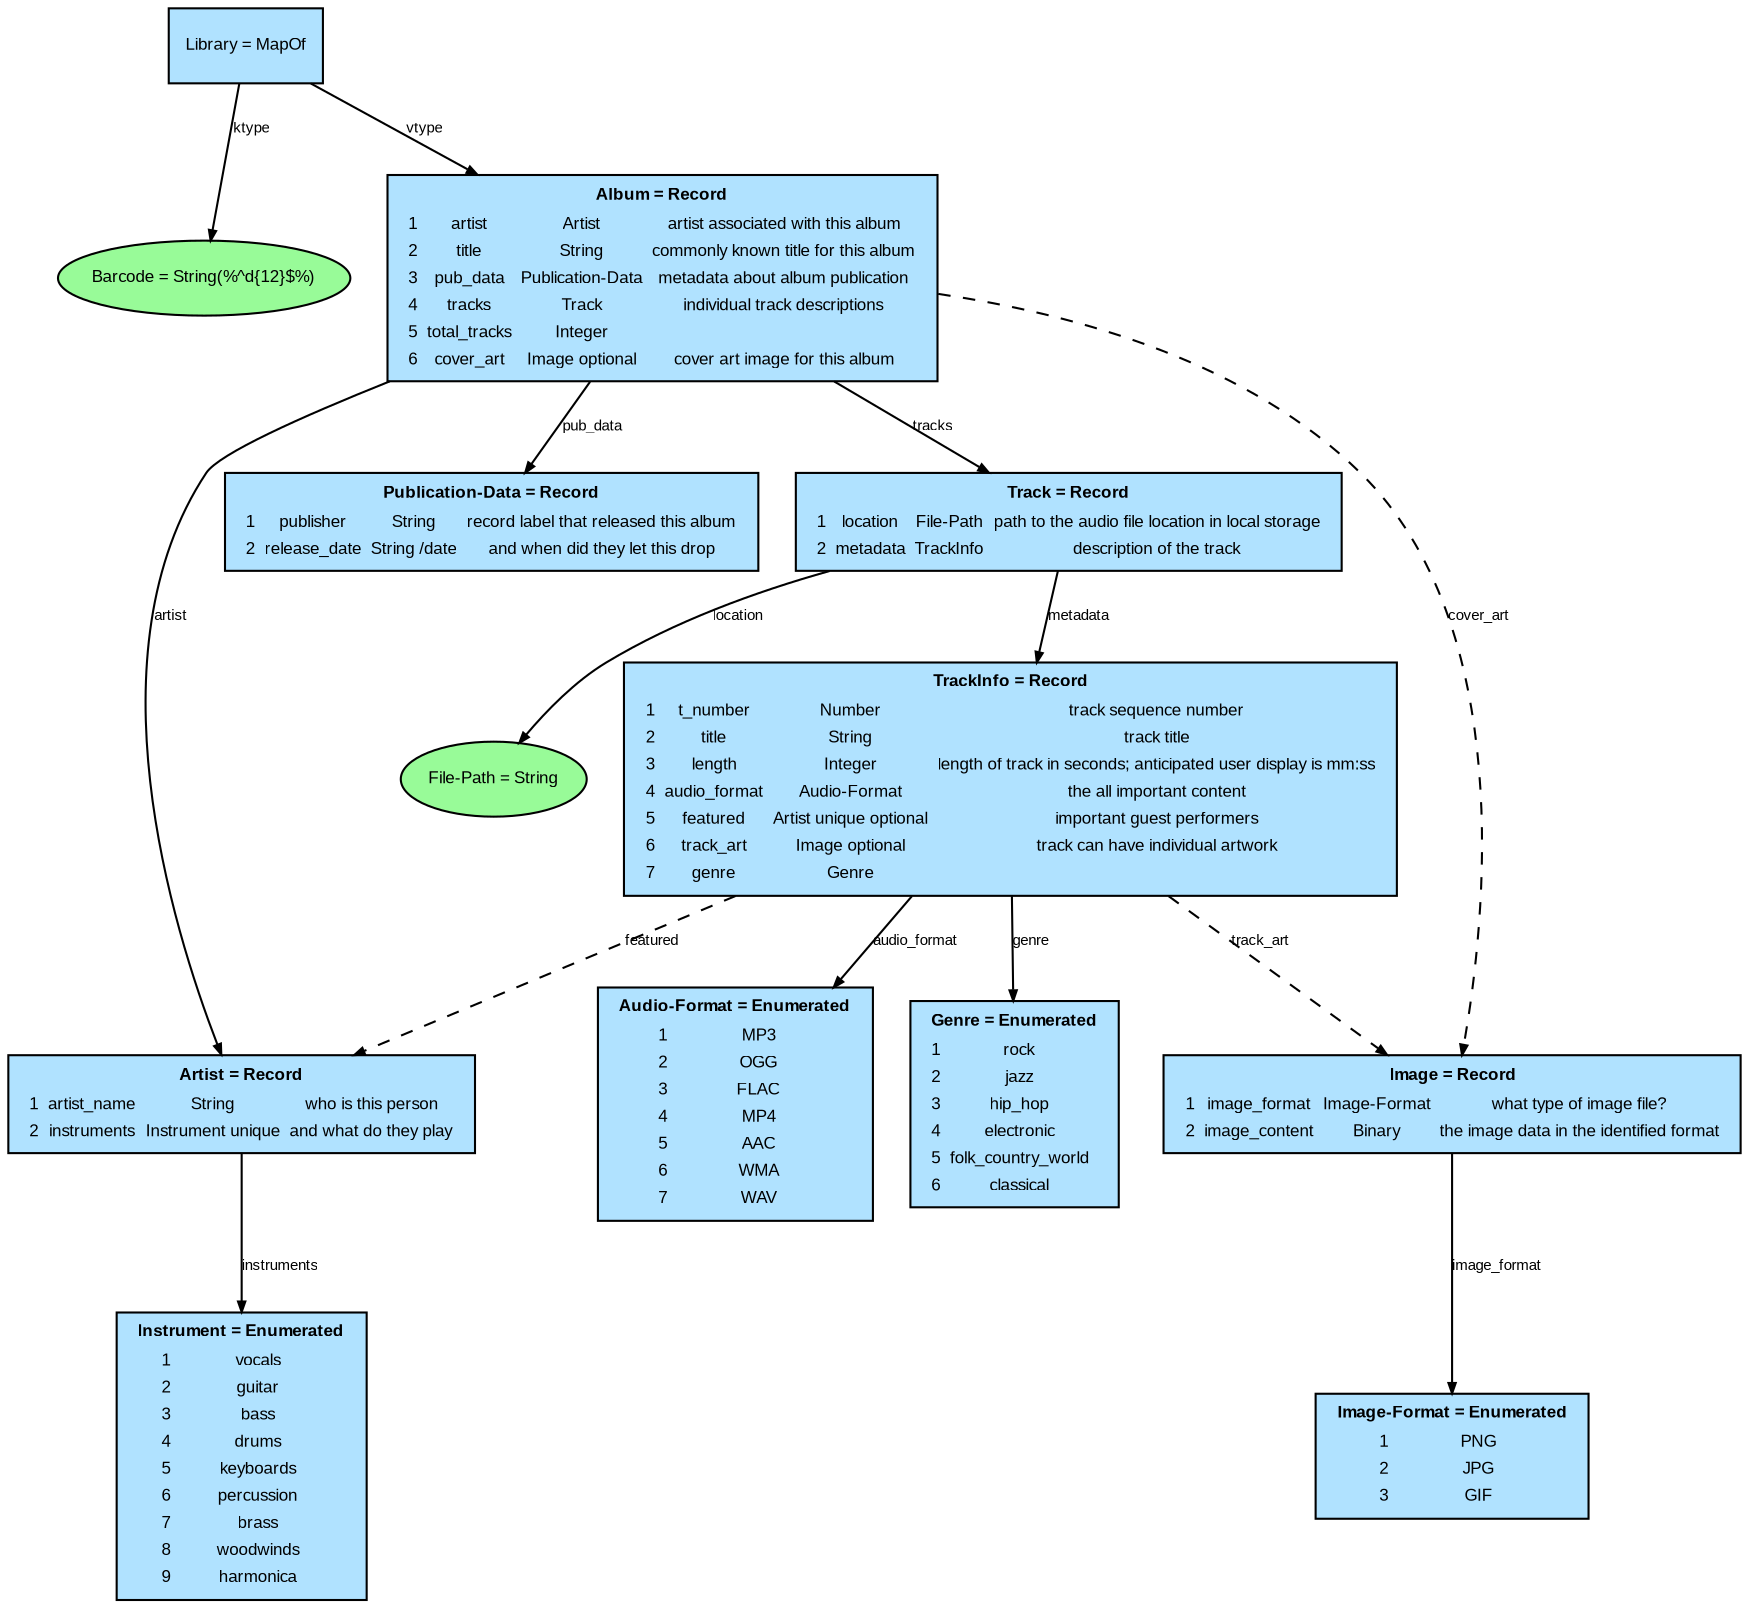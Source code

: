 # package: http://fake-audio.org/music-lib
# version: 1.1
# title: Music Library
# description: This information model defines a library of audio tracks, organized by album, with associated metadata regarding each track. It is modeled on the types of library data maintained by common websites and music file tag editors.
# license: CC0-1.0
# exports: ["Library"]

digraph G {
    graph [fontname=Times fontsize=12]
    node [fillcolor=lightskyblue1 fontname=Arial fontsize=8 shape=box style=filled]
    edge [arrowsize=0.5 fontname=Arial fontsize=7 labelangle=45.0 labeldistance=0.9]
    bgcolor=white
    n0 [label="Library = MapOf" shape=rectangle]
    n0 -> n1 [label=ktype]
    n0 -> n2 [label=vtype]
    n1 [label="Barcode = String(%^\d{12}$%)" fillcolor=palegreen shape=ellipse]
    n2 [label=<<table border='0' cellborder='0' cellspacing='0' cellpadding='2'><tr><td colspan='4'><b>Album = Record</b></td></tr><tr><td>1</td><td>artist</td><td>Artist</td><td>artist associated with this album</td></tr><tr><td>2</td><td>title</td><td>String</td><td>commonly known title for this album</td></tr><tr><td>3</td><td>pub_data</td><td>Publication-Data</td><td>metadata about album publication</td></tr><tr><td>4</td><td>tracks</td><td>Track</td><td>individual track descriptions</td></tr><tr><td>5</td><td>total_tracks</td><td>Integer</td><td></td></tr><tr><td>6</td><td>cover_art</td><td>Image optional</td><td>cover art image for this album</td></tr></table>> shape=rectangle]
    n2 -> n6 [label=artist]
    n2 -> n3 [label=pub_data]
    n2 -> n8 [label=tracks]
    n2 -> n4 [label=cover_art style=dashed]
    n3 [label=<<table border='0' cellborder='0' cellspacing='0' cellpadding='2'><tr><td colspan='4'><b>Publication-Data = Record</b></td></tr><tr><td>1</td><td>publisher</td><td>String</td><td>record label that released this album</td></tr><tr><td>2</td><td>release_date</td><td>String /date</td><td>and when did they let this drop</td></tr></table>> shape=rectangle]
    n4 [label=<<table border='0' cellborder='0' cellspacing='0' cellpadding='2'><tr><td colspan='4'><b>Image = Record</b></td></tr><tr><td>1</td><td>image_format</td><td>Image-Format</td><td>what type of image file?</td></tr><tr><td>2</td><td>image_content</td><td>Binary</td><td>the image data in the identified format</td></tr></table>> shape=rectangle]
    n4 -> n5 [label=image_format]
    n5 [label=<<table border='0' cellborder='0' cellspacing='0' cellpadding='2'><tr><td colspan='4'><b>Image-Format = Enumerated</b></td></tr><tr><td>1</td><td>PNG</td><td></td></tr><tr><td>2</td><td>JPG</td><td></td></tr><tr><td>3</td><td>GIF</td><td></td></tr></table>> shape=rectangle]
    n6 [label=<<table border='0' cellborder='0' cellspacing='0' cellpadding='2'><tr><td colspan='4'><b>Artist = Record</b></td></tr><tr><td>1</td><td>artist_name</td><td>String</td><td>who is this person</td></tr><tr><td>2</td><td>instruments</td><td>Instrument unique</td><td>and what do they play</td></tr></table>> shape=rectangle]
    n6 -> n7 [label=instruments]
    n7 [label=<<table border='0' cellborder='0' cellspacing='0' cellpadding='2'><tr><td colspan='4'><b>Instrument = Enumerated</b></td></tr><tr><td>1</td><td>vocals</td><td></td></tr><tr><td>2</td><td>guitar</td><td></td></tr><tr><td>3</td><td>bass</td><td></td></tr><tr><td>4</td><td>drums</td><td></td></tr><tr><td>5</td><td>keyboards</td><td></td></tr><tr><td>6</td><td>percussion</td><td></td></tr><tr><td>7</td><td>brass</td><td></td></tr><tr><td>8</td><td>woodwinds</td><td></td></tr><tr><td>9</td><td>harmonica</td><td></td></tr></table>> shape=rectangle]
    n8 [label=<<table border='0' cellborder='0' cellspacing='0' cellpadding='2'><tr><td colspan='4'><b>Track = Record</b></td></tr><tr><td>1</td><td>location</td><td>File-Path</td><td>path to the audio file location in local storage</td></tr><tr><td>2</td><td>metadata</td><td>TrackInfo</td><td>description of the track</td></tr></table>> shape=rectangle]
    n8 -> n12 [label=location]
    n8 -> n9 [label=metadata]
    n9 [label=<<table border='0' cellborder='0' cellspacing='0' cellpadding='2'><tr><td colspan='4'><b>TrackInfo = Record</b></td></tr><tr><td>1</td><td>t_number</td><td>Number</td><td>track sequence number</td></tr><tr><td>2</td><td>title</td><td>String</td><td>track title</td></tr><tr><td>3</td><td>length</td><td>Integer</td><td>length of track in seconds; anticipated user display is mm:ss</td></tr><tr><td>4</td><td>audio_format</td><td>Audio-Format</td><td>the all important content</td></tr><tr><td>5</td><td>featured</td><td>Artist unique optional</td><td>important guest performers</td></tr><tr><td>6</td><td>track_art</td><td>Image optional</td><td>track can have individual artwork</td></tr><tr><td>7</td><td>genre</td><td>Genre</td><td></td></tr></table>> shape=rectangle]
    n9 -> n10 [label=audio_format]
    n9 -> n6 [label=featured style=dashed]
    n9 -> n4 [label=track_art style=dashed]
    n9 -> n11 [label=genre]
    n10 [label=<<table border='0' cellborder='0' cellspacing='0' cellpadding='2'><tr><td colspan='4'><b>Audio-Format = Enumerated</b></td></tr><tr><td>1</td><td>MP3</td><td></td></tr><tr><td>2</td><td>OGG</td><td></td></tr><tr><td>3</td><td>FLAC</td><td></td></tr><tr><td>4</td><td>MP4</td><td></td></tr><tr><td>5</td><td>AAC</td><td></td></tr><tr><td>6</td><td>WMA</td><td></td></tr><tr><td>7</td><td>WAV</td><td></td></tr></table>> shape=rectangle]
    n11 [label=<<table border='0' cellborder='0' cellspacing='0' cellpadding='2'><tr><td colspan='4'><b>Genre = Enumerated</b></td></tr><tr><td>1</td><td>rock</td><td></td></tr><tr><td>2</td><td>jazz</td><td></td></tr><tr><td>3</td><td>hip_hop</td><td></td></tr><tr><td>4</td><td>electronic</td><td></td></tr><tr><td>5</td><td>folk_country_world</td><td></td></tr><tr><td>6</td><td>classical</td><td></td></tr></table>> shape=rectangle]
    n12 [label="File-Path = String" fillcolor=palegreen shape=ellipse]
}
